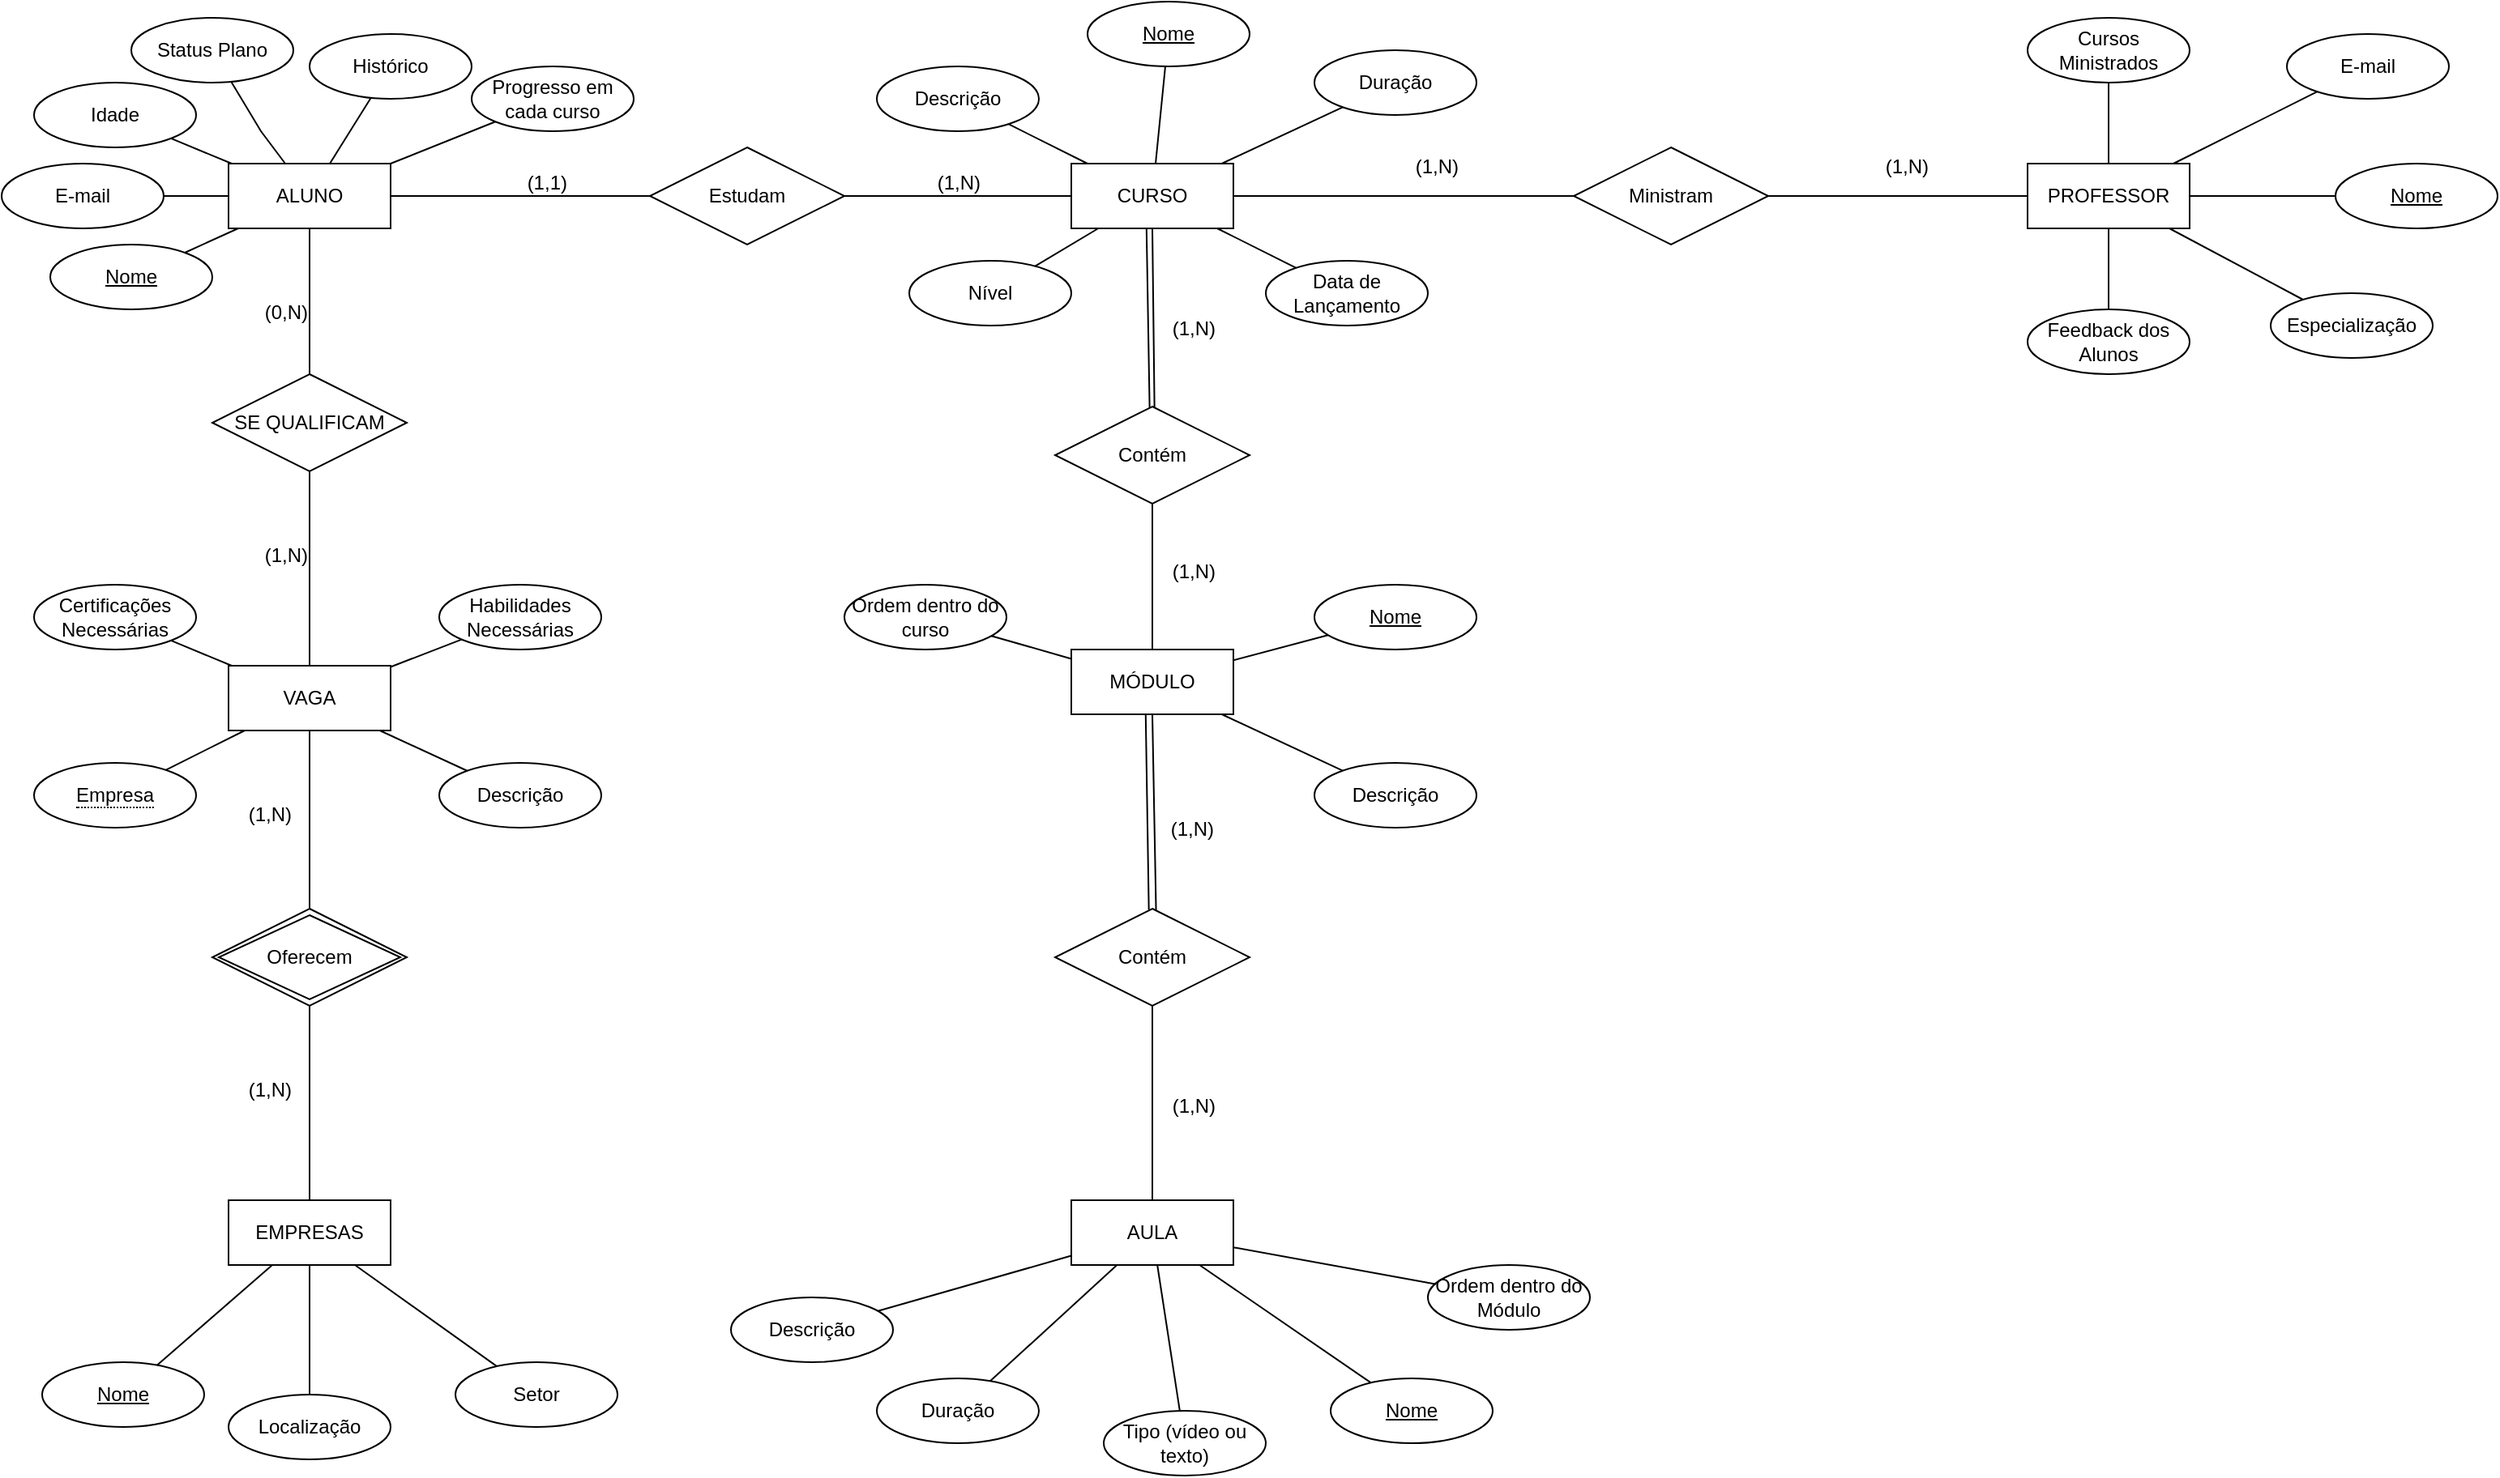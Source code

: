 <mxfile version="24.7.16">
  <diagram id="R2lEEEUBdFMjLlhIrx00" name="Page-1">
    <mxGraphModel dx="1674" dy="768" grid="1" gridSize="10" guides="1" tooltips="1" connect="1" arrows="1" fold="1" page="1" pageScale="1" pageWidth="850" pageHeight="1100" math="0" shadow="0" extFonts="Permanent Marker^https://fonts.googleapis.com/css?family=Permanent+Marker">
      <root>
        <mxCell id="0" />
        <mxCell id="1" parent="0" />
        <mxCell id="FF8oIaPpPTEZRq6Hy1B0-1" value="&lt;div&gt;ALUNO&lt;/div&gt;" style="whiteSpace=wrap;html=1;align=center;" parent="1" vertex="1">
          <mxGeometry x="200" y="130" width="100" height="40" as="geometry" />
        </mxCell>
        <mxCell id="FF8oIaPpPTEZRq6Hy1B0-8" value="E-mail" style="ellipse;whiteSpace=wrap;html=1;align=center;" parent="1" vertex="1">
          <mxGeometry x="60" y="130" width="100" height="40" as="geometry" />
        </mxCell>
        <mxCell id="FF8oIaPpPTEZRq6Hy1B0-9" value="Idade" style="ellipse;whiteSpace=wrap;html=1;align=center;" parent="1" vertex="1">
          <mxGeometry x="80" y="80" width="100" height="40" as="geometry" />
        </mxCell>
        <mxCell id="FF8oIaPpPTEZRq6Hy1B0-10" value="Status Plano" style="ellipse;whiteSpace=wrap;html=1;align=center;" parent="1" vertex="1">
          <mxGeometry x="140" y="40" width="100" height="40" as="geometry" />
        </mxCell>
        <mxCell id="FF8oIaPpPTEZRq6Hy1B0-11" value="Histórico" style="ellipse;whiteSpace=wrap;html=1;align=center;" parent="1" vertex="1">
          <mxGeometry x="250" y="50" width="100" height="40" as="geometry" />
        </mxCell>
        <mxCell id="FF8oIaPpPTEZRq6Hy1B0-12" value="Progresso em cada curso" style="ellipse;whiteSpace=wrap;html=1;align=center;" parent="1" vertex="1">
          <mxGeometry x="350" y="70" width="100" height="40" as="geometry" />
        </mxCell>
        <mxCell id="FF8oIaPpPTEZRq6Hy1B0-13" value="" style="endArrow=none;html=1;rounded=0;" parent="1" target="FF8oIaPpPTEZRq6Hy1B0-1" edge="1" source="FF8oIaPpPTEZRq6Hy1B0-151">
          <mxGeometry relative="1" as="geometry">
            <mxPoint x="180" y="200.0" as="sourcePoint" />
            <mxPoint x="410" y="199.5" as="targetPoint" />
          </mxGeometry>
        </mxCell>
        <mxCell id="FF8oIaPpPTEZRq6Hy1B0-17" value="" style="endArrow=none;html=1;rounded=0;" parent="1" target="FF8oIaPpPTEZRq6Hy1B0-1" edge="1" source="FF8oIaPpPTEZRq6Hy1B0-8">
          <mxGeometry relative="1" as="geometry">
            <mxPoint x="170" y="150" as="sourcePoint" />
            <mxPoint x="190" y="150" as="targetPoint" />
          </mxGeometry>
        </mxCell>
        <mxCell id="FF8oIaPpPTEZRq6Hy1B0-21" value="" style="endArrow=none;html=1;rounded=0;" parent="1" source="FF8oIaPpPTEZRq6Hy1B0-10" target="FF8oIaPpPTEZRq6Hy1B0-1" edge="1">
          <mxGeometry relative="1" as="geometry">
            <mxPoint x="250" y="100" as="sourcePoint" />
            <mxPoint x="390" y="99.5" as="targetPoint" />
            <Array as="points">
              <mxPoint x="220" y="110" />
            </Array>
          </mxGeometry>
        </mxCell>
        <mxCell id="FF8oIaPpPTEZRq6Hy1B0-42" value="Estudam" style="shape=rhombus;perimeter=rhombusPerimeter;whiteSpace=wrap;html=1;align=center;" parent="1" vertex="1">
          <mxGeometry x="460" y="120" width="120" height="60" as="geometry" />
        </mxCell>
        <mxCell id="FF8oIaPpPTEZRq6Hy1B0-43" value="" style="endArrow=none;html=1;rounded=0;" parent="1" source="FF8oIaPpPTEZRq6Hy1B0-42" target="FF8oIaPpPTEZRq6Hy1B0-1" edge="1">
          <mxGeometry relative="1" as="geometry">
            <mxPoint x="350" y="210" as="sourcePoint" />
            <mxPoint x="510" y="210" as="targetPoint" />
          </mxGeometry>
        </mxCell>
        <mxCell id="FF8oIaPpPTEZRq6Hy1B0-44" value="&lt;div&gt;(1,1)&lt;/div&gt;" style="resizable=0;html=1;whiteSpace=wrap;align=right;verticalAlign=bottom;" parent="FF8oIaPpPTEZRq6Hy1B0-43" connectable="0" vertex="1">
          <mxGeometry x="1" relative="1" as="geometry">
            <mxPoint x="110" as="offset" />
          </mxGeometry>
        </mxCell>
        <mxCell id="FF8oIaPpPTEZRq6Hy1B0-45" value="CURSO" style="whiteSpace=wrap;html=1;align=center;" parent="1" vertex="1">
          <mxGeometry x="720" y="130" width="100" height="40" as="geometry" />
        </mxCell>
        <mxCell id="FF8oIaPpPTEZRq6Hy1B0-55" value="Nome" style="ellipse;whiteSpace=wrap;html=1;align=center;fontStyle=4;" parent="1" vertex="1">
          <mxGeometry x="730" y="30" width="100" height="40" as="geometry" />
        </mxCell>
        <mxCell id="FF8oIaPpPTEZRq6Hy1B0-56" value="Descrição" style="ellipse;whiteSpace=wrap;html=1;align=center;" parent="1" vertex="1">
          <mxGeometry x="600" y="70" width="100" height="40" as="geometry" />
        </mxCell>
        <mxCell id="FF8oIaPpPTEZRq6Hy1B0-57" value="Nível" style="ellipse;whiteSpace=wrap;html=1;align=center;" parent="1" vertex="1">
          <mxGeometry x="620" y="190" width="100" height="40" as="geometry" />
        </mxCell>
        <mxCell id="FF8oIaPpPTEZRq6Hy1B0-58" value="Data de Lançamento" style="ellipse;whiteSpace=wrap;html=1;align=center;" parent="1" vertex="1">
          <mxGeometry x="840" y="190" width="100" height="40" as="geometry" />
        </mxCell>
        <mxCell id="FF8oIaPpPTEZRq6Hy1B0-59" value="Duração" style="ellipse;whiteSpace=wrap;html=1;align=center;" parent="1" vertex="1">
          <mxGeometry x="870" y="60" width="100" height="40" as="geometry" />
        </mxCell>
        <mxCell id="FF8oIaPpPTEZRq6Hy1B0-66" value="" style="endArrow=none;html=1;rounded=0;" parent="1" source="FF8oIaPpPTEZRq6Hy1B0-55" target="FF8oIaPpPTEZRq6Hy1B0-45" edge="1">
          <mxGeometry relative="1" as="geometry">
            <mxPoint x="420" y="410" as="sourcePoint" />
            <mxPoint x="580" y="410" as="targetPoint" />
          </mxGeometry>
        </mxCell>
        <mxCell id="FF8oIaPpPTEZRq6Hy1B0-67" value="" style="endArrow=none;html=1;rounded=0;" parent="1" source="FF8oIaPpPTEZRq6Hy1B0-56" target="FF8oIaPpPTEZRq6Hy1B0-45" edge="1">
          <mxGeometry relative="1" as="geometry">
            <mxPoint x="482" y="432" as="sourcePoint" />
            <mxPoint x="514" y="450" as="targetPoint" />
          </mxGeometry>
        </mxCell>
        <mxCell id="FF8oIaPpPTEZRq6Hy1B0-68" value="" style="endArrow=none;html=1;rounded=0;" parent="1" source="FF8oIaPpPTEZRq6Hy1B0-57" target="FF8oIaPpPTEZRq6Hy1B0-45" edge="1">
          <mxGeometry relative="1" as="geometry">
            <mxPoint x="492" y="442" as="sourcePoint" />
            <mxPoint x="524" y="460" as="targetPoint" />
          </mxGeometry>
        </mxCell>
        <mxCell id="FF8oIaPpPTEZRq6Hy1B0-69" value="" style="endArrow=none;html=1;rounded=0;" parent="1" source="FF8oIaPpPTEZRq6Hy1B0-45" target="FF8oIaPpPTEZRq6Hy1B0-59" edge="1">
          <mxGeometry relative="1" as="geometry">
            <mxPoint x="502" y="452" as="sourcePoint" />
            <mxPoint x="534" y="470" as="targetPoint" />
          </mxGeometry>
        </mxCell>
        <mxCell id="FF8oIaPpPTEZRq6Hy1B0-73" value="Ministram" style="shape=rhombus;perimeter=rhombusPerimeter;whiteSpace=wrap;html=1;align=center;" parent="1" vertex="1">
          <mxGeometry x="1030" y="120" width="120" height="60" as="geometry" />
        </mxCell>
        <mxCell id="FF8oIaPpPTEZRq6Hy1B0-74" value="" style="endArrow=none;html=1;rounded=0;" parent="1" source="FF8oIaPpPTEZRq6Hy1B0-73" target="FF8oIaPpPTEZRq6Hy1B0-45" edge="1">
          <mxGeometry relative="1" as="geometry">
            <mxPoint x="750" y="410" as="sourcePoint" />
            <mxPoint x="910" y="410" as="targetPoint" />
          </mxGeometry>
        </mxCell>
        <mxCell id="FF8oIaPpPTEZRq6Hy1B0-75" value="(1,N)" style="resizable=0;html=1;whiteSpace=wrap;align=right;verticalAlign=bottom;" parent="FF8oIaPpPTEZRq6Hy1B0-74" connectable="0" vertex="1">
          <mxGeometry x="1" relative="1" as="geometry">
            <mxPoint x="140" y="-10" as="offset" />
          </mxGeometry>
        </mxCell>
        <mxCell id="FF8oIaPpPTEZRq6Hy1B0-76" value="PROFESSOR" style="whiteSpace=wrap;html=1;align=center;" parent="1" vertex="1">
          <mxGeometry x="1310" y="130" width="100" height="40" as="geometry" />
        </mxCell>
        <mxCell id="FF8oIaPpPTEZRq6Hy1B0-77" value="" style="endArrow=none;html=1;rounded=0;entryX=0;entryY=0.5;entryDx=0;entryDy=0;exitX=1;exitY=0.5;exitDx=0;exitDy=0;" parent="1" source="FF8oIaPpPTEZRq6Hy1B0-73" target="FF8oIaPpPTEZRq6Hy1B0-76" edge="1">
          <mxGeometry relative="1" as="geometry">
            <mxPoint x="880" y="410" as="sourcePoint" />
            <mxPoint x="1040" y="410" as="targetPoint" />
          </mxGeometry>
        </mxCell>
        <mxCell id="FF8oIaPpPTEZRq6Hy1B0-78" value="(1,N)" style="resizable=0;html=1;whiteSpace=wrap;align=right;verticalAlign=bottom;" parent="FF8oIaPpPTEZRq6Hy1B0-77" connectable="0" vertex="1">
          <mxGeometry x="1" relative="1" as="geometry">
            <mxPoint x="-60" y="-10" as="offset" />
          </mxGeometry>
        </mxCell>
        <mxCell id="FF8oIaPpPTEZRq6Hy1B0-79" value="Nome" style="ellipse;whiteSpace=wrap;html=1;align=center;fontStyle=4;" parent="1" vertex="1">
          <mxGeometry x="1500" y="130" width="100" height="40" as="geometry" />
        </mxCell>
        <mxCell id="FF8oIaPpPTEZRq6Hy1B0-80" value="Cursos Ministrados" style="ellipse;whiteSpace=wrap;html=1;align=center;" parent="1" vertex="1">
          <mxGeometry x="1310" y="40" width="100" height="40" as="geometry" />
        </mxCell>
        <mxCell id="FF8oIaPpPTEZRq6Hy1B0-81" value="Especialização" style="ellipse;whiteSpace=wrap;html=1;align=center;" parent="1" vertex="1">
          <mxGeometry x="1460" y="210" width="100" height="40" as="geometry" />
        </mxCell>
        <mxCell id="FF8oIaPpPTEZRq6Hy1B0-82" value="Feedback dos Alunos" style="ellipse;whiteSpace=wrap;html=1;align=center;" parent="1" vertex="1">
          <mxGeometry x="1310" y="220" width="100" height="40" as="geometry" />
        </mxCell>
        <mxCell id="FF8oIaPpPTEZRq6Hy1B0-83" value="E-mail" style="ellipse;whiteSpace=wrap;html=1;align=center;" parent="1" vertex="1">
          <mxGeometry x="1470" y="50" width="100" height="40" as="geometry" />
        </mxCell>
        <mxCell id="FF8oIaPpPTEZRq6Hy1B0-84" value="" style="endArrow=none;html=1;rounded=0;" parent="1" source="FF8oIaPpPTEZRq6Hy1B0-80" target="FF8oIaPpPTEZRq6Hy1B0-76" edge="1">
          <mxGeometry relative="1" as="geometry">
            <mxPoint x="1040" y="410" as="sourcePoint" />
            <mxPoint x="1200" y="410" as="targetPoint" />
          </mxGeometry>
        </mxCell>
        <mxCell id="FF8oIaPpPTEZRq6Hy1B0-86" value="" style="endArrow=none;html=1;rounded=0;" parent="1" source="FF8oIaPpPTEZRq6Hy1B0-83" edge="1" target="FF8oIaPpPTEZRq6Hy1B0-76">
          <mxGeometry relative="1" as="geometry">
            <mxPoint x="1020" y="430" as="sourcePoint" />
            <mxPoint x="1140" y="460" as="targetPoint" />
          </mxGeometry>
        </mxCell>
        <mxCell id="FF8oIaPpPTEZRq6Hy1B0-87" value="" style="endArrow=none;html=1;rounded=0;" parent="1" source="FF8oIaPpPTEZRq6Hy1B0-76" target="FF8oIaPpPTEZRq6Hy1B0-81" edge="1">
          <mxGeometry relative="1" as="geometry">
            <mxPoint x="1030" y="440" as="sourcePoint" />
            <mxPoint x="1095" y="470" as="targetPoint" />
          </mxGeometry>
        </mxCell>
        <mxCell id="FF8oIaPpPTEZRq6Hy1B0-90" value="MÓDULO" style="whiteSpace=wrap;html=1;align=center;" parent="1" vertex="1">
          <mxGeometry x="720" y="430" width="100" height="40" as="geometry" />
        </mxCell>
        <mxCell id="FF8oIaPpPTEZRq6Hy1B0-91" value="" style="endArrow=none;html=1;rounded=0;" parent="1" source="bI2eBSoxsjv0CqPeTfN9-17" target="FF8oIaPpPTEZRq6Hy1B0-90" edge="1">
          <mxGeometry relative="1" as="geometry">
            <mxPoint x="770" y="330" as="sourcePoint" />
            <mxPoint x="769.75" y="420" as="targetPoint" />
          </mxGeometry>
        </mxCell>
        <mxCell id="FF8oIaPpPTEZRq6Hy1B0-92" value="(1,N)" style="resizable=0;html=1;whiteSpace=wrap;align=right;verticalAlign=bottom;" parent="FF8oIaPpPTEZRq6Hy1B0-91" connectable="0" vertex="1">
          <mxGeometry x="1" relative="1" as="geometry">
            <mxPoint x="40" y="-40" as="offset" />
          </mxGeometry>
        </mxCell>
        <mxCell id="FF8oIaPpPTEZRq6Hy1B0-93" value="" style="endArrow=none;html=1;rounded=0;entryX=0.5;entryY=1;entryDx=0;entryDy=0;exitX=0.511;exitY=0.01;exitDx=0;exitDy=0;exitPerimeter=0;" parent="1" source="bI2eBSoxsjv0CqPeTfN9-17" target="FF8oIaPpPTEZRq6Hy1B0-45" edge="1">
          <mxGeometry relative="1" as="geometry">
            <mxPoint x="770" y="270" as="sourcePoint" />
            <mxPoint x="610" y="610" as="targetPoint" />
          </mxGeometry>
        </mxCell>
        <mxCell id="FF8oIaPpPTEZRq6Hy1B0-94" value="(1,N)" style="resizable=0;html=1;whiteSpace=wrap;align=right;verticalAlign=bottom;" parent="FF8oIaPpPTEZRq6Hy1B0-93" connectable="0" vertex="1">
          <mxGeometry x="1" relative="1" as="geometry">
            <mxPoint x="40" y="70" as="offset" />
          </mxGeometry>
        </mxCell>
        <mxCell id="FF8oIaPpPTEZRq6Hy1B0-95" value="Ordem dentro do curso" style="ellipse;whiteSpace=wrap;html=1;align=center;" parent="1" vertex="1">
          <mxGeometry x="580" y="390" width="100" height="40" as="geometry" />
        </mxCell>
        <mxCell id="FF8oIaPpPTEZRq6Hy1B0-96" value="Descrição" style="ellipse;whiteSpace=wrap;html=1;align=center;" parent="1" vertex="1">
          <mxGeometry x="870" y="500" width="100" height="40" as="geometry" />
        </mxCell>
        <mxCell id="FF8oIaPpPTEZRq6Hy1B0-99" value="" style="endArrow=none;html=1;rounded=0;" parent="1" source="FF8oIaPpPTEZRq6Hy1B0-96" target="FF8oIaPpPTEZRq6Hy1B0-90" edge="1">
          <mxGeometry relative="1" as="geometry">
            <mxPoint x="450" y="810" as="sourcePoint" />
            <mxPoint x="610" y="810" as="targetPoint" />
          </mxGeometry>
        </mxCell>
        <mxCell id="FF8oIaPpPTEZRq6Hy1B0-100" value="" style="endArrow=none;html=1;rounded=0;" parent="1" source="FF8oIaPpPTEZRq6Hy1B0-90" target="FF8oIaPpPTEZRq6Hy1B0-95" edge="1">
          <mxGeometry relative="1" as="geometry">
            <mxPoint x="465" y="796" as="sourcePoint" />
            <mxPoint x="500" y="770" as="targetPoint" />
          </mxGeometry>
        </mxCell>
        <mxCell id="FF8oIaPpPTEZRq6Hy1B0-101" value="" style="endArrow=none;html=1;rounded=0;" parent="1" source="FF8oIaPpPTEZRq6Hy1B0-90" edge="1" target="FF8oIaPpPTEZRq6Hy1B0-121">
          <mxGeometry relative="1" as="geometry">
            <mxPoint x="820" y="450" as="sourcePoint" />
            <mxPoint x="624.645" y="714.142" as="targetPoint" />
          </mxGeometry>
        </mxCell>
        <mxCell id="FF8oIaPpPTEZRq6Hy1B0-103" value="Contém" style="shape=rhombus;perimeter=rhombusPerimeter;whiteSpace=wrap;html=1;align=center;" parent="1" vertex="1">
          <mxGeometry x="710" y="590" width="120" height="60" as="geometry" />
        </mxCell>
        <mxCell id="FF8oIaPpPTEZRq6Hy1B0-104" value="" style="endArrow=none;html=1;rounded=0;entryX=0.5;entryY=1;entryDx=0;entryDy=0;exitX=0.519;exitY=0.014;exitDx=0;exitDy=0;exitPerimeter=0;" parent="1" source="FF8oIaPpPTEZRq6Hy1B0-103" target="FF8oIaPpPTEZRq6Hy1B0-90" edge="1">
          <mxGeometry relative="1" as="geometry">
            <mxPoint x="450" y="910" as="sourcePoint" />
            <mxPoint x="610" y="910" as="targetPoint" />
          </mxGeometry>
        </mxCell>
        <mxCell id="FF8oIaPpPTEZRq6Hy1B0-105" value="(1,N)" style="resizable=0;html=1;whiteSpace=wrap;align=right;verticalAlign=bottom;" parent="FF8oIaPpPTEZRq6Hy1B0-104" connectable="0" vertex="1">
          <mxGeometry x="1" relative="1" as="geometry">
            <mxPoint x="40" y="80" as="offset" />
          </mxGeometry>
        </mxCell>
        <mxCell id="FF8oIaPpPTEZRq6Hy1B0-106" value="AULA" style="whiteSpace=wrap;html=1;align=center;" parent="1" vertex="1">
          <mxGeometry x="720" y="770" width="100" height="40" as="geometry" />
        </mxCell>
        <mxCell id="FF8oIaPpPTEZRq6Hy1B0-107" value="" style="endArrow=none;html=1;rounded=0;entryX=0.5;entryY=0;entryDx=0;entryDy=0;exitX=0.5;exitY=1;exitDx=0;exitDy=0;" parent="1" source="FF8oIaPpPTEZRq6Hy1B0-103" target="FF8oIaPpPTEZRq6Hy1B0-106" edge="1">
          <mxGeometry relative="1" as="geometry">
            <mxPoint x="450" y="910" as="sourcePoint" />
            <mxPoint x="610" y="910" as="targetPoint" />
          </mxGeometry>
        </mxCell>
        <mxCell id="FF8oIaPpPTEZRq6Hy1B0-108" value="(1,N)" style="resizable=0;html=1;whiteSpace=wrap;align=right;verticalAlign=bottom;" parent="FF8oIaPpPTEZRq6Hy1B0-107" connectable="0" vertex="1">
          <mxGeometry x="1" relative="1" as="geometry">
            <mxPoint x="40" y="-50" as="offset" />
          </mxGeometry>
        </mxCell>
        <mxCell id="FF8oIaPpPTEZRq6Hy1B0-109" value="Ordem dentro do Módulo" style="ellipse;whiteSpace=wrap;html=1;align=center;" parent="1" vertex="1">
          <mxGeometry x="940" y="810" width="100" height="40" as="geometry" />
        </mxCell>
        <mxCell id="FF8oIaPpPTEZRq6Hy1B0-110" value="Tipo (vídeo ou texto)" style="ellipse;whiteSpace=wrap;html=1;align=center;" parent="1" vertex="1">
          <mxGeometry x="740" y="900" width="100" height="40" as="geometry" />
        </mxCell>
        <mxCell id="FF8oIaPpPTEZRq6Hy1B0-111" value="Descrição" style="ellipse;whiteSpace=wrap;html=1;align=center;" parent="1" vertex="1">
          <mxGeometry x="510" y="830" width="100" height="40" as="geometry" />
        </mxCell>
        <mxCell id="FF8oIaPpPTEZRq6Hy1B0-112" value="Duração" style="ellipse;whiteSpace=wrap;html=1;align=center;" parent="1" vertex="1">
          <mxGeometry x="600" y="880" width="100" height="40" as="geometry" />
        </mxCell>
        <mxCell id="FF8oIaPpPTEZRq6Hy1B0-115" value="" style="endArrow=none;html=1;rounded=0;" parent="1" source="FF8oIaPpPTEZRq6Hy1B0-111" target="FF8oIaPpPTEZRq6Hy1B0-106" edge="1">
          <mxGeometry relative="1" as="geometry">
            <mxPoint x="450" y="810" as="sourcePoint" />
            <mxPoint x="610" y="810" as="targetPoint" />
          </mxGeometry>
        </mxCell>
        <mxCell id="FF8oIaPpPTEZRq6Hy1B0-116" value="" style="endArrow=none;html=1;rounded=0;" parent="1" source="FF8oIaPpPTEZRq6Hy1B0-112" target="FF8oIaPpPTEZRq6Hy1B0-106" edge="1">
          <mxGeometry relative="1" as="geometry">
            <mxPoint x="480" y="1000" as="sourcePoint" />
            <mxPoint x="525" y="1020" as="targetPoint" />
          </mxGeometry>
        </mxCell>
        <mxCell id="FF8oIaPpPTEZRq6Hy1B0-117" value="" style="endArrow=none;html=1;rounded=0;" parent="1" source="FF8oIaPpPTEZRq6Hy1B0-106" target="FF8oIaPpPTEZRq6Hy1B0-110" edge="1">
          <mxGeometry relative="1" as="geometry">
            <mxPoint x="490" y="1010" as="sourcePoint" />
            <mxPoint x="535" y="1030" as="targetPoint" />
          </mxGeometry>
        </mxCell>
        <mxCell id="FF8oIaPpPTEZRq6Hy1B0-119" value="" style="endArrow=none;html=1;rounded=0;" parent="1" source="FF8oIaPpPTEZRq6Hy1B0-106" target="FF8oIaPpPTEZRq6Hy1B0-109" edge="1">
          <mxGeometry relative="1" as="geometry">
            <mxPoint x="510" y="1030" as="sourcePoint" />
            <mxPoint x="555" y="1050" as="targetPoint" />
          </mxGeometry>
        </mxCell>
        <mxCell id="FF8oIaPpPTEZRq6Hy1B0-120" value="Nome" style="ellipse;whiteSpace=wrap;html=1;align=center;fontStyle=4;" parent="1" vertex="1">
          <mxGeometry x="880" y="880" width="100" height="40" as="geometry" />
        </mxCell>
        <mxCell id="FF8oIaPpPTEZRq6Hy1B0-121" value="Nome" style="ellipse;whiteSpace=wrap;html=1;align=center;fontStyle=4;" parent="1" vertex="1">
          <mxGeometry x="870" y="390" width="100" height="40" as="geometry" />
        </mxCell>
        <mxCell id="FF8oIaPpPTEZRq6Hy1B0-122" value="EMPRESAS" style="whiteSpace=wrap;html=1;align=center;" parent="1" vertex="1">
          <mxGeometry x="200" y="770" width="100" height="40" as="geometry" />
        </mxCell>
        <mxCell id="FF8oIaPpPTEZRq6Hy1B0-123" value="Nome" style="ellipse;whiteSpace=wrap;html=1;align=center;fontStyle=4;" parent="1" vertex="1">
          <mxGeometry x="85" y="870" width="100" height="40" as="geometry" />
        </mxCell>
        <mxCell id="FF8oIaPpPTEZRq6Hy1B0-124" value="Setor" style="ellipse;whiteSpace=wrap;html=1;align=center;" parent="1" vertex="1">
          <mxGeometry x="340" y="870" width="100" height="40" as="geometry" />
        </mxCell>
        <mxCell id="FF8oIaPpPTEZRq6Hy1B0-125" value="Localização" style="ellipse;whiteSpace=wrap;html=1;align=center;" parent="1" vertex="1">
          <mxGeometry x="200" y="890" width="100" height="40" as="geometry" />
        </mxCell>
        <mxCell id="FF8oIaPpPTEZRq6Hy1B0-126" value="VAGA" style="whiteSpace=wrap;html=1;align=center;" parent="1" vertex="1">
          <mxGeometry x="200" y="440" width="100" height="40" as="geometry" />
        </mxCell>
        <mxCell id="FF8oIaPpPTEZRq6Hy1B0-128" value="" style="endArrow=none;html=1;rounded=0;" parent="1" source="FF8oIaPpPTEZRq6Hy1B0-137" target="FF8oIaPpPTEZRq6Hy1B0-122" edge="1">
          <mxGeometry relative="1" as="geometry">
            <mxPoint x="25" y="695" as="sourcePoint" />
            <mxPoint x="205" y="630" as="targetPoint" />
          </mxGeometry>
        </mxCell>
        <mxCell id="FF8oIaPpPTEZRq6Hy1B0-129" value="(1,N)" style="resizable=0;html=1;whiteSpace=wrap;align=right;verticalAlign=bottom;" parent="FF8oIaPpPTEZRq6Hy1B0-128" connectable="0" vertex="1">
          <mxGeometry x="1" relative="1" as="geometry">
            <mxPoint x="-10" y="-60" as="offset" />
          </mxGeometry>
        </mxCell>
        <mxCell id="FF8oIaPpPTEZRq6Hy1B0-130" value="" style="endArrow=none;html=1;rounded=0;" parent="1" source="FF8oIaPpPTEZRq6Hy1B0-137" target="FF8oIaPpPTEZRq6Hy1B0-126" edge="1">
          <mxGeometry relative="1" as="geometry">
            <mxPoint x="44" y="490.98" as="sourcePoint" />
            <mxPoint x="-60" y="590" as="targetPoint" />
          </mxGeometry>
        </mxCell>
        <mxCell id="FF8oIaPpPTEZRq6Hy1B0-131" value="(1,N)" style="resizable=0;html=1;whiteSpace=wrap;align=right;verticalAlign=bottom;" parent="FF8oIaPpPTEZRq6Hy1B0-130" connectable="0" vertex="1">
          <mxGeometry x="1" relative="1" as="geometry">
            <mxPoint x="-10" y="60" as="offset" />
          </mxGeometry>
        </mxCell>
        <mxCell id="FF8oIaPpPTEZRq6Hy1B0-132" value="" style="endArrow=none;html=1;rounded=0;" parent="1" source="FF8oIaPpPTEZRq6Hy1B0-122" target="FF8oIaPpPTEZRq6Hy1B0-123" edge="1">
          <mxGeometry relative="1" as="geometry">
            <mxPoint x="144.64" y="670" as="sourcePoint" />
            <mxPoint x="139.995" y="835.858" as="targetPoint" />
          </mxGeometry>
        </mxCell>
        <mxCell id="FF8oIaPpPTEZRq6Hy1B0-137" value="Oferecem" style="shape=rhombus;double=1;perimeter=rhombusPerimeter;whiteSpace=wrap;html=1;align=center;" parent="1" vertex="1">
          <mxGeometry x="190" y="590" width="120" height="60" as="geometry" />
        </mxCell>
        <mxCell id="FF8oIaPpPTEZRq6Hy1B0-138" value="&lt;span style=&quot;border-bottom: 1px dotted&quot;&gt;Empresa&lt;/span&gt;" style="ellipse;whiteSpace=wrap;html=1;align=center;" parent="1" vertex="1">
          <mxGeometry x="80" y="500" width="100" height="40" as="geometry" />
        </mxCell>
        <mxCell id="FF8oIaPpPTEZRq6Hy1B0-139" value="Certificações Necessárias" style="ellipse;whiteSpace=wrap;html=1;align=center;" parent="1" vertex="1">
          <mxGeometry x="80" y="390" width="100" height="40" as="geometry" />
        </mxCell>
        <mxCell id="FF8oIaPpPTEZRq6Hy1B0-140" value="Descrição" style="ellipse;whiteSpace=wrap;html=1;align=center;" parent="1" vertex="1">
          <mxGeometry x="330" y="500" width="100" height="40" as="geometry" />
        </mxCell>
        <mxCell id="FF8oIaPpPTEZRq6Hy1B0-141" value="Habilidades Necessárias" style="ellipse;whiteSpace=wrap;html=1;align=center;" parent="1" vertex="1">
          <mxGeometry x="330" y="390" width="100" height="40" as="geometry" />
        </mxCell>
        <mxCell id="FF8oIaPpPTEZRq6Hy1B0-142" value="SE QUALIFICAM" style="shape=rhombus;perimeter=rhombusPerimeter;whiteSpace=wrap;html=1;align=center;" parent="1" vertex="1">
          <mxGeometry x="190" y="260" width="120" height="60" as="geometry" />
        </mxCell>
        <mxCell id="FF8oIaPpPTEZRq6Hy1B0-143" value="" style="endArrow=none;html=1;rounded=0;" parent="1" source="FF8oIaPpPTEZRq6Hy1B0-138" target="FF8oIaPpPTEZRq6Hy1B0-126" edge="1">
          <mxGeometry relative="1" as="geometry">
            <mxPoint x="305" y="510" as="sourcePoint" />
            <mxPoint x="465" y="510" as="targetPoint" />
          </mxGeometry>
        </mxCell>
        <mxCell id="FF8oIaPpPTEZRq6Hy1B0-144" value="" style="endArrow=none;html=1;rounded=0;" parent="1" source="FF8oIaPpPTEZRq6Hy1B0-139" target="FF8oIaPpPTEZRq6Hy1B0-126" edge="1">
          <mxGeometry relative="1" as="geometry">
            <mxPoint x="195" y="490" as="sourcePoint" />
            <mxPoint x="240" y="480" as="targetPoint" />
          </mxGeometry>
        </mxCell>
        <mxCell id="FF8oIaPpPTEZRq6Hy1B0-145" value="" style="endArrow=none;html=1;rounded=0;" parent="1" source="FF8oIaPpPTEZRq6Hy1B0-141" target="FF8oIaPpPTEZRq6Hy1B0-126" edge="1">
          <mxGeometry relative="1" as="geometry">
            <mxPoint x="205" y="500" as="sourcePoint" />
            <mxPoint x="250" y="490" as="targetPoint" />
          </mxGeometry>
        </mxCell>
        <mxCell id="FF8oIaPpPTEZRq6Hy1B0-146" value="" style="endArrow=none;html=1;rounded=0;" parent="1" source="FF8oIaPpPTEZRq6Hy1B0-126" target="FF8oIaPpPTEZRq6Hy1B0-140" edge="1">
          <mxGeometry relative="1" as="geometry">
            <mxPoint x="215" y="510" as="sourcePoint" />
            <mxPoint x="260" y="500" as="targetPoint" />
          </mxGeometry>
        </mxCell>
        <mxCell id="FF8oIaPpPTEZRq6Hy1B0-147" value="" style="endArrow=none;html=1;rounded=0;" parent="1" source="FF8oIaPpPTEZRq6Hy1B0-142" target="FF8oIaPpPTEZRq6Hy1B0-1" edge="1">
          <mxGeometry relative="1" as="geometry">
            <mxPoint x="170" y="420" as="sourcePoint" />
            <mxPoint x="330" y="420" as="targetPoint" />
          </mxGeometry>
        </mxCell>
        <mxCell id="FF8oIaPpPTEZRq6Hy1B0-148" value="(0,N)" style="resizable=0;html=1;whiteSpace=wrap;align=right;verticalAlign=bottom;" parent="FF8oIaPpPTEZRq6Hy1B0-147" connectable="0" vertex="1">
          <mxGeometry x="1" relative="1" as="geometry">
            <mxPoint y="60" as="offset" />
          </mxGeometry>
        </mxCell>
        <mxCell id="FF8oIaPpPTEZRq6Hy1B0-149" value="" style="endArrow=none;html=1;rounded=0;" parent="1" source="FF8oIaPpPTEZRq6Hy1B0-142" target="FF8oIaPpPTEZRq6Hy1B0-126" edge="1">
          <mxGeometry relative="1" as="geometry">
            <mxPoint x="147" y="290" as="sourcePoint" />
            <mxPoint x="330" y="420" as="targetPoint" />
          </mxGeometry>
        </mxCell>
        <mxCell id="FF8oIaPpPTEZRq6Hy1B0-150" value="(1,N)" style="resizable=0;html=1;whiteSpace=wrap;align=right;verticalAlign=bottom;" parent="FF8oIaPpPTEZRq6Hy1B0-149" connectable="0" vertex="1">
          <mxGeometry x="1" relative="1" as="geometry">
            <mxPoint y="-60" as="offset" />
          </mxGeometry>
        </mxCell>
        <mxCell id="FF8oIaPpPTEZRq6Hy1B0-151" value="Nome" style="ellipse;whiteSpace=wrap;html=1;align=center;fontStyle=4;" parent="1" vertex="1">
          <mxGeometry x="90" y="180" width="100" height="40" as="geometry" />
        </mxCell>
        <mxCell id="bI2eBSoxsjv0CqPeTfN9-1" value="" style="endArrow=none;html=1;rounded=0;" edge="1" parent="1" source="FF8oIaPpPTEZRq6Hy1B0-45" target="FF8oIaPpPTEZRq6Hy1B0-58">
          <mxGeometry width="50" height="50" relative="1" as="geometry">
            <mxPoint x="890" y="330" as="sourcePoint" />
            <mxPoint x="940" y="280" as="targetPoint" />
          </mxGeometry>
        </mxCell>
        <mxCell id="bI2eBSoxsjv0CqPeTfN9-2" value="" style="endArrow=none;html=1;rounded=0;" edge="1" parent="1" source="FF8oIaPpPTEZRq6Hy1B0-42" target="FF8oIaPpPTEZRq6Hy1B0-45">
          <mxGeometry width="50" height="50" relative="1" as="geometry">
            <mxPoint x="890" y="330" as="sourcePoint" />
            <mxPoint x="940" y="280" as="targetPoint" />
          </mxGeometry>
        </mxCell>
        <mxCell id="bI2eBSoxsjv0CqPeTfN9-4" value="" style="endArrow=none;html=1;rounded=0;" edge="1" parent="1" source="FF8oIaPpPTEZRq6Hy1B0-82" target="FF8oIaPpPTEZRq6Hy1B0-76">
          <mxGeometry width="50" height="50" relative="1" as="geometry">
            <mxPoint x="1270" y="360" as="sourcePoint" />
            <mxPoint x="1320" y="310" as="targetPoint" />
          </mxGeometry>
        </mxCell>
        <mxCell id="bI2eBSoxsjv0CqPeTfN9-5" value="" style="endArrow=none;html=1;rounded=0;" edge="1" parent="1" source="FF8oIaPpPTEZRq6Hy1B0-76" target="FF8oIaPpPTEZRq6Hy1B0-79">
          <mxGeometry width="50" height="50" relative="1" as="geometry">
            <mxPoint x="1270" y="360" as="sourcePoint" />
            <mxPoint x="1320" y="310" as="targetPoint" />
          </mxGeometry>
        </mxCell>
        <mxCell id="bI2eBSoxsjv0CqPeTfN9-7" value="" style="endArrow=none;html=1;rounded=0;" edge="1" parent="1" source="FF8oIaPpPTEZRq6Hy1B0-106" target="FF8oIaPpPTEZRq6Hy1B0-120">
          <mxGeometry width="50" height="50" relative="1" as="geometry">
            <mxPoint x="940" y="640" as="sourcePoint" />
            <mxPoint x="990" y="590" as="targetPoint" />
          </mxGeometry>
        </mxCell>
        <mxCell id="bI2eBSoxsjv0CqPeTfN9-9" value="" style="endArrow=none;html=1;rounded=0;" edge="1" parent="1" source="FF8oIaPpPTEZRq6Hy1B0-9" target="FF8oIaPpPTEZRq6Hy1B0-1">
          <mxGeometry width="50" height="50" relative="1" as="geometry">
            <mxPoint x="400" y="190" as="sourcePoint" />
            <mxPoint x="450" y="140" as="targetPoint" />
          </mxGeometry>
        </mxCell>
        <mxCell id="bI2eBSoxsjv0CqPeTfN9-10" value="" style="endArrow=none;html=1;rounded=0;" edge="1" parent="1" source="FF8oIaPpPTEZRq6Hy1B0-1" target="FF8oIaPpPTEZRq6Hy1B0-12">
          <mxGeometry width="50" height="50" relative="1" as="geometry">
            <mxPoint x="400" y="190" as="sourcePoint" />
            <mxPoint x="450" y="140" as="targetPoint" />
          </mxGeometry>
        </mxCell>
        <mxCell id="bI2eBSoxsjv0CqPeTfN9-12" value="" style="endArrow=none;html=1;rounded=0;" edge="1" parent="1" source="FF8oIaPpPTEZRq6Hy1B0-125" target="FF8oIaPpPTEZRq6Hy1B0-122">
          <mxGeometry width="50" height="50" relative="1" as="geometry">
            <mxPoint x="210" y="905" as="sourcePoint" />
            <mxPoint x="260" y="855" as="targetPoint" />
          </mxGeometry>
        </mxCell>
        <mxCell id="bI2eBSoxsjv0CqPeTfN9-13" value="" style="endArrow=none;html=1;rounded=0;" edge="1" parent="1" source="FF8oIaPpPTEZRq6Hy1B0-122" target="FF8oIaPpPTEZRq6Hy1B0-124">
          <mxGeometry width="50" height="50" relative="1" as="geometry">
            <mxPoint x="380" y="720" as="sourcePoint" />
            <mxPoint x="430" y="670" as="targetPoint" />
          </mxGeometry>
        </mxCell>
        <mxCell id="bI2eBSoxsjv0CqPeTfN9-15" value="&amp;nbsp;" style="text;whiteSpace=wrap;html=1;" vertex="1" parent="1">
          <mxGeometry x="450" y="90" width="40" height="40" as="geometry" />
        </mxCell>
        <mxCell id="bI2eBSoxsjv0CqPeTfN9-16" value="&lt;div&gt;(1,N)&lt;/div&gt;" style="resizable=0;html=1;whiteSpace=wrap;align=right;verticalAlign=bottom;rotation=0;" connectable="0" vertex="1" parent="1">
          <mxGeometry x="660.0" y="140" as="geometry">
            <mxPoint x="5.073" y="10.544" as="offset" />
          </mxGeometry>
        </mxCell>
        <mxCell id="bI2eBSoxsjv0CqPeTfN9-17" value="Contém" style="shape=rhombus;perimeter=rhombusPerimeter;whiteSpace=wrap;html=1;align=center;" vertex="1" parent="1">
          <mxGeometry x="710" y="280" width="120" height="60" as="geometry" />
        </mxCell>
        <mxCell id="bI2eBSoxsjv0CqPeTfN9-18" value="" style="endArrow=none;html=1;rounded=0;exitX=0.486;exitY=0.011;exitDx=0;exitDy=0;exitPerimeter=0;entryX=0.464;entryY=1;entryDx=0;entryDy=0;entryPerimeter=0;" edge="1" parent="1" source="bI2eBSoxsjv0CqPeTfN9-17" target="FF8oIaPpPTEZRq6Hy1B0-45">
          <mxGeometry width="50" height="50" relative="1" as="geometry">
            <mxPoint x="950" y="390" as="sourcePoint" />
            <mxPoint x="770" y="170" as="targetPoint" />
          </mxGeometry>
        </mxCell>
        <mxCell id="bI2eBSoxsjv0CqPeTfN9-19" value="" style="endArrow=none;html=1;rounded=0;exitX=0.482;exitY=0.01;exitDx=0;exitDy=0;exitPerimeter=0;entryX=0.459;entryY=1.009;entryDx=0;entryDy=0;entryPerimeter=0;" edge="1" parent="1" source="FF8oIaPpPTEZRq6Hy1B0-103" target="FF8oIaPpPTEZRq6Hy1B0-90">
          <mxGeometry width="50" height="50" relative="1" as="geometry">
            <mxPoint x="750" y="580" as="sourcePoint" />
            <mxPoint x="760" y="490" as="targetPoint" />
          </mxGeometry>
        </mxCell>
        <mxCell id="bI2eBSoxsjv0CqPeTfN9-20" value="" style="endArrow=none;html=1;rounded=0;" edge="1" parent="1" source="FF8oIaPpPTEZRq6Hy1B0-1" target="FF8oIaPpPTEZRq6Hy1B0-11">
          <mxGeometry width="50" height="50" relative="1" as="geometry">
            <mxPoint x="300" y="150" as="sourcePoint" />
            <mxPoint x="350" y="100" as="targetPoint" />
          </mxGeometry>
        </mxCell>
      </root>
    </mxGraphModel>
  </diagram>
</mxfile>
